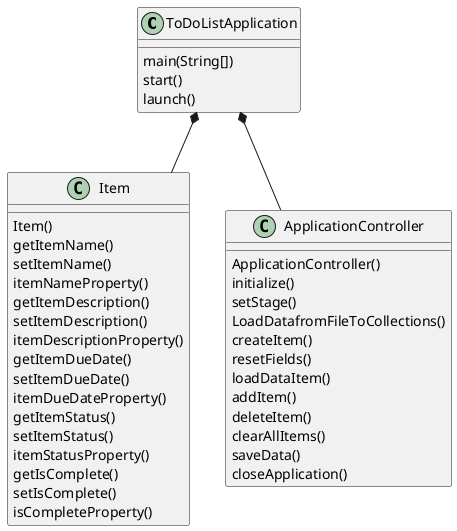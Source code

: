 @startuml
class ToDoListApplication {
    main(String[])
    start()
    launch()
}

ToDoListApplication *-- Item
ToDoListApplication *-- ApplicationController

class Item{
Item()
getItemName()
setItemName()
itemNameProperty()
getItemDescription()
setItemDescription()
itemDescriptionProperty()
getItemDueDate()
setItemDueDate()
itemDueDateProperty()
getItemStatus()
setItemStatus()
itemStatusProperty()
getIsComplete()
setIsComplete()
isCompleteProperty()
}

class ApplicationController{
ApplicationController()
initialize()
setStage()
LoadDatafromFileToCollections()
createItem()
resetFields()
loadDataItem()
addItem()
deleteItem()
clearAllItems()
saveData()
closeApplication()
}

@enduml